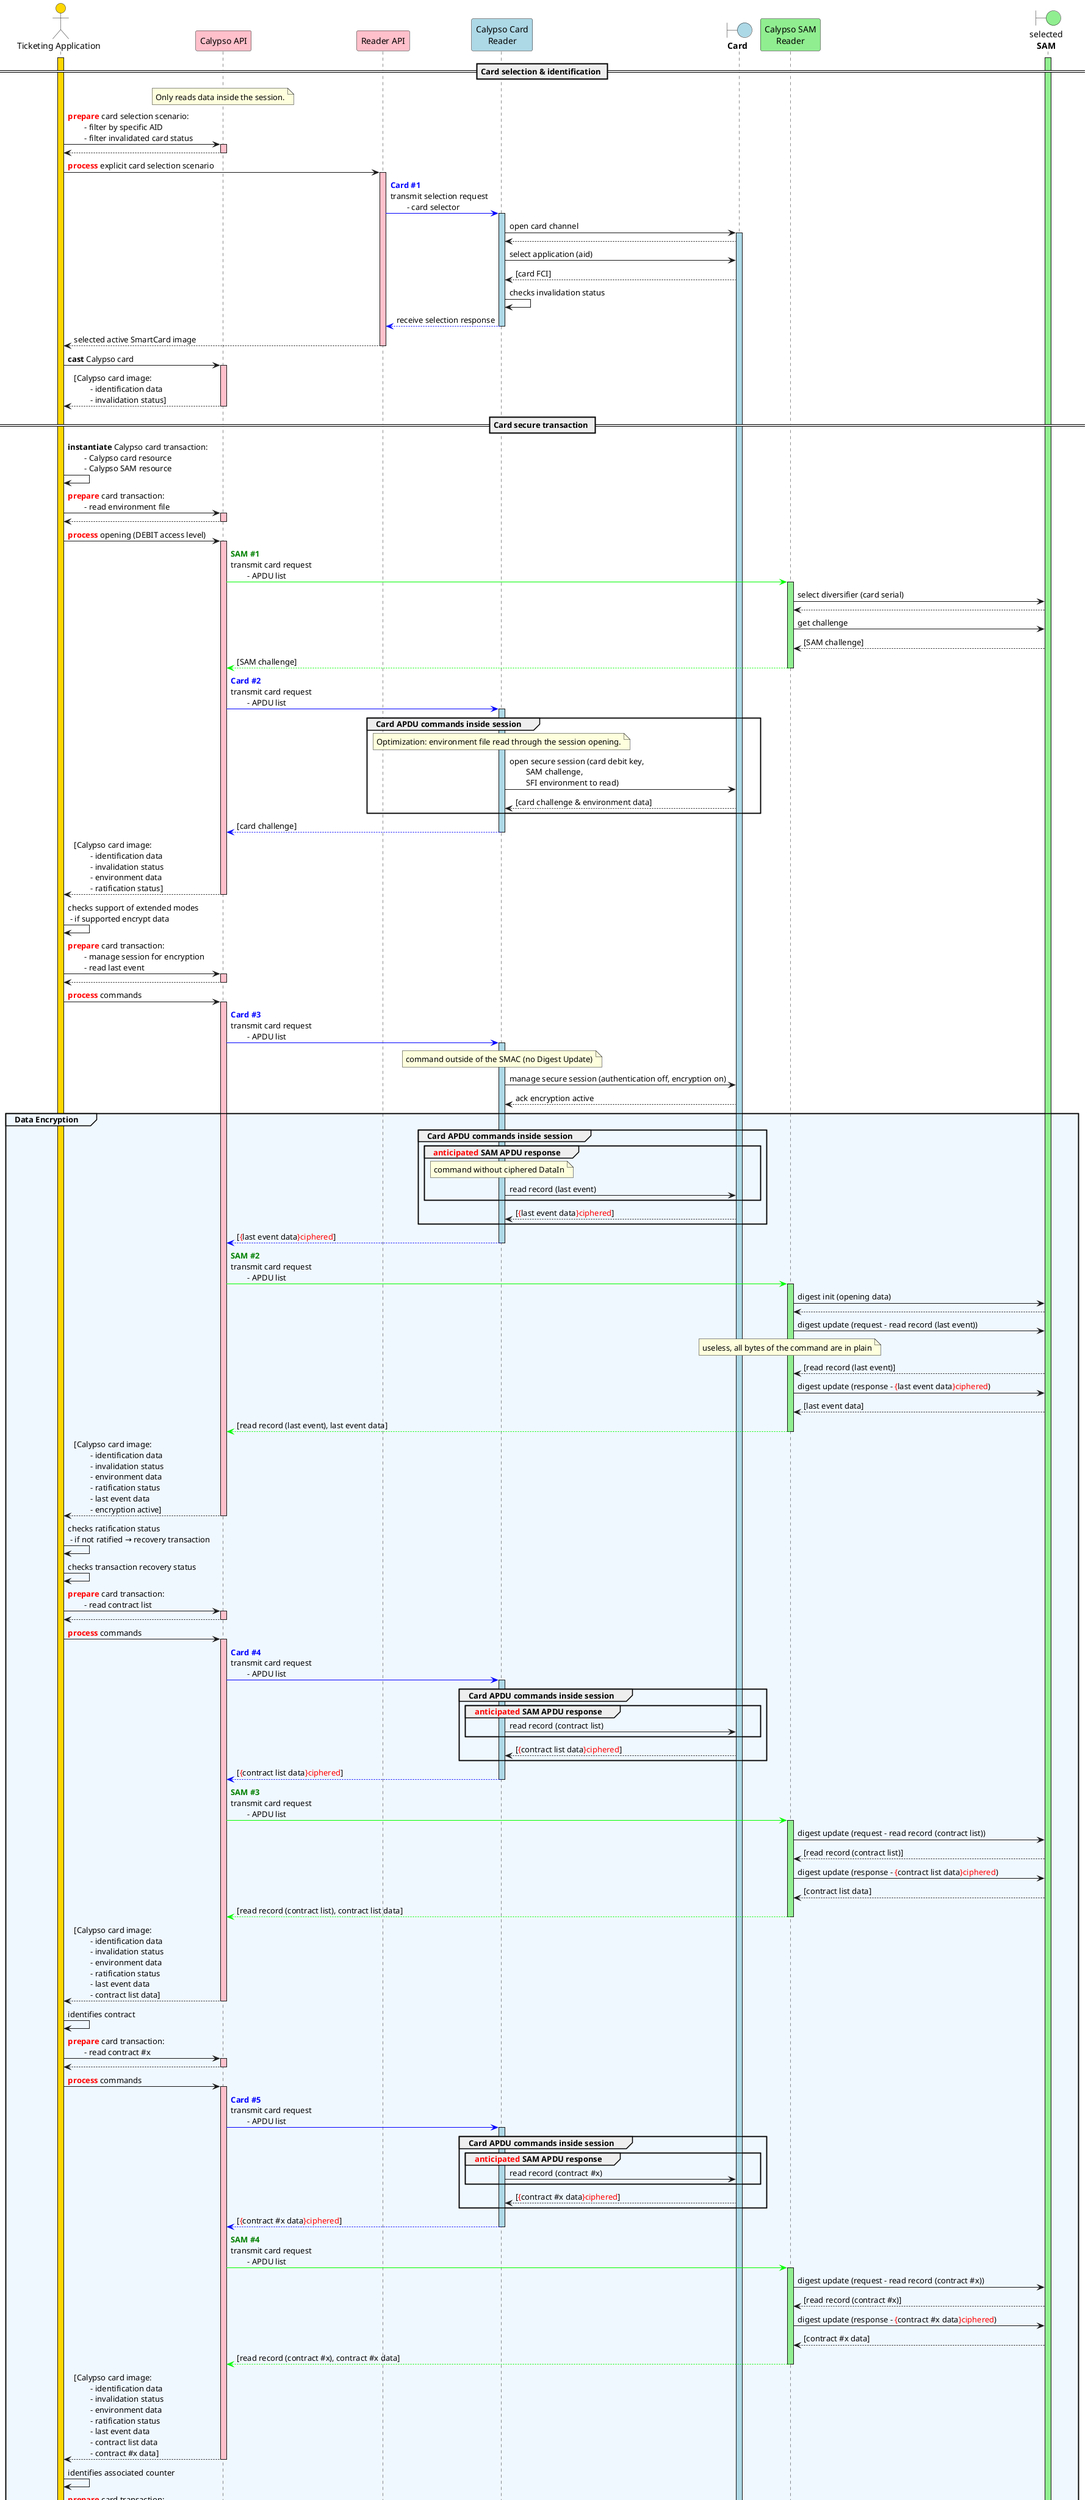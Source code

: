 @startuml

'skinparam ClassBorderColor #F1C40F
skinparam ClassBorderColor #D4AC0D
skinparam stereotypeABorderColor #A9DCDF
skinparam stereotypeIBorderColor #B4A7E5
skinparam stereotypeCBorderColor #ADD1B2
skinparam stereotypeEBorderColor #EB93DF
skinparam shadowing false

skinparam StateBorderColor #D4AC0D
skinparam ActivityBorderColor #D4AC0D

' Red
skinparam ClassBackgroundColor<<red>> #FDEDEC
skinparam ClassBorderColor<<red>> #E74C3C
hide <<red>> stereotype
' Purple
skinparam ClassBackgroundColor<<purple>> #F4ECF7
skinparam ClassBorderColor<<purple>> #8E44AD
hide <<purple>> stereotype
' blue
skinparam ClassBackgroundColor<<blue>> #EBF5FB
skinparam ClassBorderColor<<blue>> #3498DB
hide <<blue>> stereotype
' Green
skinparam ClassBackgroundColor<<green>> #EAFAF1
skinparam ClassBorderColor<<green>> #2ECC71
hide <<green>> stereotype

' Orange
skinparam ClassBackgroundColor<<orange>> #FDF2E9
skinparam ClassBorderColor<<orange>> #E67E22
hide <<orange>> stereotype

' Grey
skinparam ClassBackgroundColor<<grey>> #EAECEE
skinparam ClassBorderColor<<grey>> #2C3E50
hide <<grey>> stereotype

actor "Ticketing Application" as app #gold
participant "Calypso API" as capi #pink
participant "Reader API" as rapi #pink
participant "Calypso Card\nReader" as cardReader #lightBlue
boundary "**Card**" as card #lightBlue
participant "Calypso SAM\nReader" as samReader #lightGreen
boundary "selected\n**SAM**" as sam #lightGreen

activate app #gold
activate sam #lightGreen

== Card selection & identification ==

note over capi
    Only reads data inside the session.
end note

app->capi: <font color=red>**prepare**</font> card selection scenario:\n\t- filter by specific AID\n\t- filter invalidated card status
activate capi  #pink
capi-->app
deactivate capi

app->rapi: <font color=red>**process**</font> explicit card selection scenario
activate rapi  #pink
rapi-[#0000FF]>cardReader: <font color=blue>**Card #1**</font>\ntransmit selection request\n\t- card selector
activate cardReader #lightBlue

cardReader->card: open card channel
activate card #lightBlue
card-->cardReader
cardReader->card: select application (aid)
card-->cardReader: [card FCI]
cardReader->cardReader: checks invalidation status

cardReader--[#0000FF]>rapi: receive selection response
deactivate cardReader

rapi-->app: selected active SmartCard image
deactivate rapi

app->capi: **cast** Calypso card
activate capi  #pink
capi-->app: [Calypso card image:\n\t- identification data\n\t- invalidation status]

deactivate capi

== Card secure transaction ==

app->app: **instantiate** Calypso card transaction:\n\t- Calypso card resource\n\t- Calypso SAM resource

app->capi: <font color=red>**prepare**</font> card transaction:\n\t- read environment file
activate capi  #pink
capi-->app
deactivate capi

app->capi: <font color=red>**process**</font> opening (DEBIT access level)
activate capi  #pink

capi-[#00FF00]>samReader: <font color=green>**SAM #1**<font color=red>\ntransmit card request\n\t- APDU list
activate samReader #lightGreen
samReader->sam: select diversifier (card serial)
sam-->samReader
samReader->sam: get challenge
sam-->samReader: [SAM challenge]
samReader-[#00FF00]->capi: [SAM challenge]
deactivate samReader

capi-[#0000FF]>cardReader: <font color=blue>**Card #2**</font>\ntransmit card request\n\t- APDU list
activate cardReader #lightBlue

group Card APDU commands inside session
note over cardReader
    Optimization: environment file read through the session opening.
end note

    cardReader->card: open secure session (card debit key,\n\tSAM challenge,\n\tSFI environment to read)
    card-->cardReader: [card challenge & environment data]
end

cardReader--[#0000FF]>capi: [card challenge]
deactivate cardReader

capi-->app: [Calypso card image:\n\t- identification data\n\t- invalidation status\n\t- environment data\n\t- ratification status]
deactivate capi

app->app: checks support of extended modes\n - if supported encrypt data

app->capi: <font color=red>**prepare**</font> card transaction:\n\t- manage session for encryption\n\t- read last event
activate capi  #pink
capi-->app
deactivate capi

app->capi: <font color=red>**process**</font> commands
activate capi  #pink

capi-[#0000FF]>cardReader: <font color=blue>**Card #3**</font>\ntransmit card request\n\t- APDU list
activate cardReader #lightBlue

note over cardReader
    command outside of the SMAC (no Digest Update)
end note

    cardReader->card: manage secure session (authentication off, encryption on)
    card-->cardReader: ack encryption active

group#AliceBlue #AliceBlue Data Encryption

group Card APDU commands inside session
    group <font color=red>**anticipated**</font> SAM APDU response
        note over cardReader
            command without ciphered DataIn
        end note
        cardReader->card: read record (last event)
    end
    card-->cardReader: [<font color=red>{</font>last event data<font color=red>}ciphered</font>]
end

cardReader--[#0000FF]>capi: [<font color=red>{</font>last event data<font color=red>}ciphered</font>]
deactivate cardReader

capi-[#00FF00]>samReader: <font color=green>**SAM #2**<font color=red>\ntransmit card request\n\t- APDU list
activate samReader #lightGreen
samReader->sam: digest init (opening data)
sam-->samReader
samReader->sam: digest update (request - read record (last event))
    note over samReader
        useless, all bytes of the command are in plain
    end note

sam-->samReader: [read record (last event)]

samReader->sam: digest update (response - <font color=red>{</font>last event data<font color=red>}ciphered</font>)
sam-->samReader: [last event data]
samReader-[#00FF00]->capi: [read record (last event), last event data]
deactivate samReader


capi-->app: [Calypso card image:\n\t- identification data\n\t- invalidation status\n\t- environment data\n\t- ratification status\n\t- last event data\n\t- encryption active]
deactivate capi

app->app: checks ratification status\n - if not ratified → recovery transaction

app->app: checks transaction recovery status

app->capi: <font color=red>**prepare**</font> card transaction:\n\t- read contract list
activate capi  #pink
capi-->app
deactivate capi

app->capi: <font color=red>**process**</font> commands
activate capi  #pink

capi-[#0000FF]>cardReader: <font color=blue>**Card #4**</font>\ntransmit card request\n\t- APDU list
activate cardReader #lightBlue

group Card APDU commands inside session
    group <font color=red>**anticipated**</font> SAM APDU response
        cardReader->card: read record (contract list)
    end
    card-->cardReader: [<font color=red>{</font>contract list data<font color=red>}ciphered</font>]
end

cardReader--[#0000FF]>capi: [<font color=red>{</font>contract list data<font color=red>}ciphered</font>]
deactivate cardReader

capi-[#00FF00]>samReader: <font color=green>**SAM #3**<font color=red>\ntransmit card request\n\t- APDU list
activate samReader #lightGreen
samReader->sam: digest update (request - read record (contract list))
sam-->samReader: [read record (contract list)]

samReader->sam: digest update (response - <font color=red>{</font>contract list data<font color=red>}ciphered</font>)
sam-->samReader: [contract list data]
samReader-[#00FF00]->capi: [read record (contract list), contract list data]
deactivate samReader

capi-->app: [Calypso card image:\n\t- identification data\n\t- invalidation status\n\t- environment data\n\t- ratification status\n\t- last event data\n\t- contract list data]
deactivate capi

app->app: identifies contract

app->capi: <font color=red>**prepare**</font> card transaction:\n\t- read contract #x
activate capi  #pink
capi-->app
deactivate capi

app->capi: <font color=red>**process**</font> commands
activate capi  #pink

capi-[#0000FF]>cardReader: <font color=blue>**Card #5**</font>\ntransmit card request\n\t- APDU list
activate cardReader #lightBlue

group Card APDU commands inside session
    group <font color=red>**anticipated**</font> SAM APDU response
        cardReader->card: read record (contract #x)
    end

    card-->cardReader: [<font color=red>{</font>contract #x data<font color=red>}ciphered</font>]
end

cardReader--[#0000FF]>capi: [<font color=red>{</font>contract #x data<font color=red>}ciphered</font>]
deactivate cardReader

capi-[#00FF00]>samReader: <font color=green>**SAM #4**<font color=red>\ntransmit card request\n\t- APDU list
activate samReader #lightGreen
samReader->sam: digest update (request - read record (contract #x))
sam-->samReader: [read record (contract #x)]

samReader->sam: digest update (response - <font color=red>{</font>contract #x data<font color=red>}ciphered</font>)
sam-->samReader: [contract #x data]
samReader-[#00FF00]->capi: [read record (contract #x), contract #x data]
deactivate samReader

capi-->app: [Calypso card image:\n\t- identification data\n\t- invalidation status\n\t- environment data\n\t- ratification status\n\t- last event data\n\t- contract list data\n\t- contract #x data]
deactivate capi

app->app: identifies associated counter

app->capi: <font color=red>**prepare**</font> card transaction:\n\t- reader counter #x
activate capi  #pink
capi-->app
deactivate capi

app->capi: <font color=red>**process**</font> commands
activate capi  #pink

capi-[#0000FF]>cardReader: <font color=blue>**Card #6**</font>\ntransmit card request\n\t- APDU list
activate cardReader #lightBlue

group Card APDU commands inside session
    group <font color=red>**anticipated**</font> SAM APDU response
        cardReader->card: read record (counter #x)
    end

    card-->cardReader: [<font color=red>{</font>counter #x data<font color=red>}ciphered</font>]
end

cardReader--[#0000FF]>capi: [<font color=red>{</font>counter #x data<font color=red>}ciphered</font>]
deactivate cardReader

capi-[#00FF00]>samReader: <font color=green>**SAM #5**<font color=red>\ntransmit card request\n\t- APDU list
activate samReader #lightGreen
samReader->sam: digest update (request - read record (counter #x))
sam-->samReader: [read record (counter #x)]

samReader->sam: digest update (response - <font color=red>{</font>counter #x value<font color=red>}ciphered</font>)
sam-->samReader: [counter #x value]
samReader-[#00FF00]->capi: [read record (counter #x), counter #x value]
deactivate samReader

capi-->app: [Calypso card image:\n\t- identification data\n\t- invalidation status\n\t- environment data\n\t- ratification status\n\t- last event data\n\t- contract list data\n\t- contract #x data\n\t- counter #x value]
deactivate capi

app->app: defines data to update

app->capi: <font color=red>**prepare**</font>:\n\t- decrease counter #x (new value)\n\t- append event record (new event)\n\t- release channel
'app->capi: <font color=red>**prepare**</font>:\n\t- append event record (new event)\n\t- decrease counter #x (new value)\n\t- release channel
activate capi  #pink

capi-->app
deactivate capi

app->capi: <font color=red>**process**</font> closing (not ratified)
activate capi  #pink
capi->capi: anticipates the future card responses
note over capi
    If the current value of the counter #x were **unknown**, then the transmission of an additional card APDU
    message would be necessary to operate the decrease counter in a different message than the session closing.
end note

capi-[#00FF00]>samReader: <font color=green>**SAM #6**</font>\ntransmit card request\n\t- APDU list
activate samReader #lightGreen

samReader->sam: digest update (request - decrease counter(counter #x, amount))
sam-->samReader: [decrease counter(counter #x, <font color=red>{</font>amount<font color=red>}ciphered</font>]

note over samReader
    'ciphered' decrease counter response can't be anticipated
end note

samReader-[#00FF00]->capi: [SAM certificate]
deactivate samReader

capi-[#0000FF]>cardReader: <font color=blue>**Card #7**</font>\ntransmit card request\n\t- APDU list
activate cardReader #lightBlue

group Card APDU commands inside session
    cardReader->card: decrease counter(counter #x, <font color=red>{</font>amount<font color=red>}ciphered</font>)
    card-->cardReader: [<font color=red>{</font>new counter value<font color=red>}ciphered</font>]
end

cardReader-[#0000FF]->capi: [card certificate]
deactivate cardReader

capi-[#00FF00]>samReader: <font color=green>**SAM #7**</font>\ntransmit card request\n\t- APDU list
activate samReader #lightGreen

samReader->sam: digest update (response - <font color=red>{</font>new counter value<font color=red>}ciphered</font>)
sam-->samReader: [new counter value]
samReader->sam: digest update (request - append event record(data))
sam-->samReader: append event record(<font color=red>{</font>new data<font color=red>}ciphered</font>)
group <font color=red>**anticipated**</font> Card APDU responses
    samReader->sam: digest update (response - ack)
    sam-->samReader: ack
end
samReader->sam: digest close
sam-->samReader: [SAM certificate]

samReader-[#00FF00]->capi: [SAM certificate]
deactivate samReader

capi-[#0000FF]>cardReader: <font color=blue>**Card #8**</font>\ntransmit card request\n\t- APDU list
activate cardReader #lightBlue

group Card APDU commands inside session
    cardReader->card: append record (event, <font color=red>{</font>data<font color=red>}ciphered</font>)
    card-->cardReader: ack
end

end

cardReader->card: close secure session (SAM certificate, as non ratified)
card-->cardReader: [card certificate]
cardReader->card: ratification command
card-->cardReader
cardReader->card: close card channel
card-->cardReader
deactivate card

cardReader-[#0000FF]->capi: [card certificate]
deactivate cardReader

capi-[#00FF00]>samReader: <font color=green>**SAM #8**</font>\ntransmit card request\n\t- APDU list
activate samReader #lightGreen
samReader->sam: digest authenticate (card certificate)
sam-->samReader: [authentication status]

samReader-[#00FF00]->capi: [authentification status]
deactivate samReader

capi-->app: [Calypso card image:\n\t- identification data\n\t- invalidation status\n\t- environment data\n\t- --ratification status--\n\t- last event data (updated)\n\t- contract list data\n\t- contract #x data\n\t- counter #x data (updated)]\nauthentification status
deactivate capi
@enduml